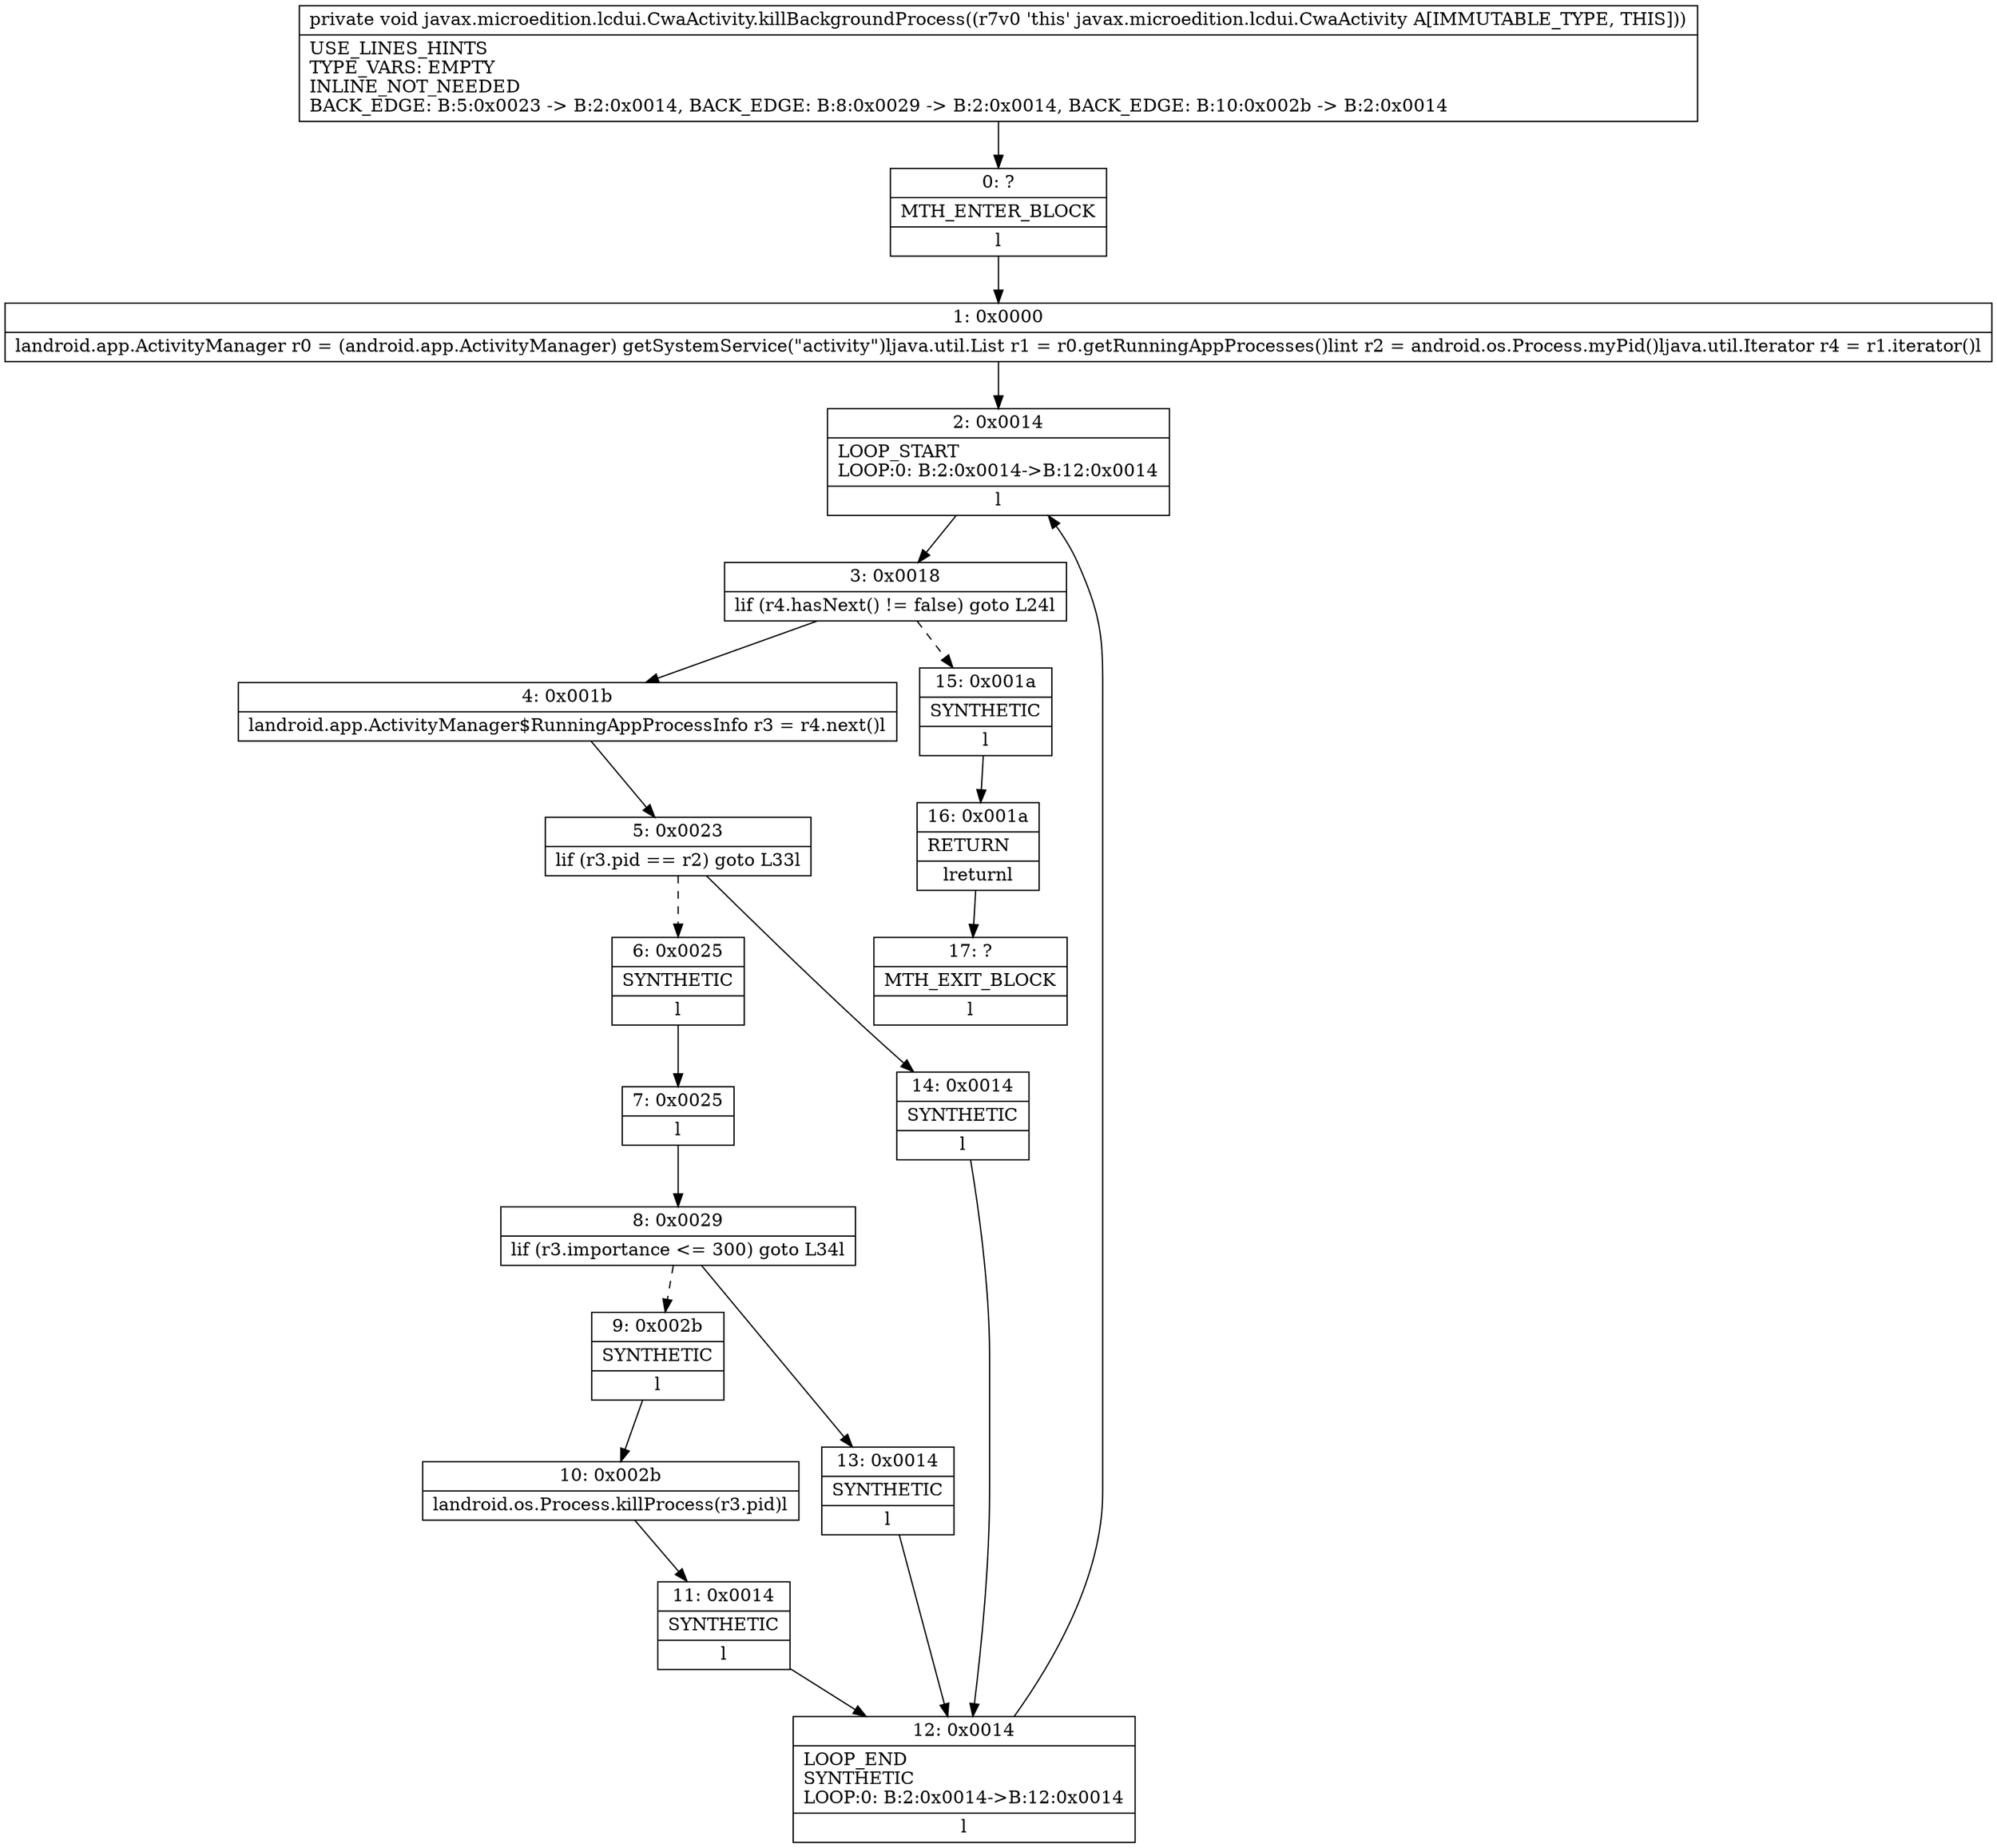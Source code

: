 digraph "CFG forjavax.microedition.lcdui.CwaActivity.killBackgroundProcess()V" {
Node_0 [shape=record,label="{0\:\ ?|MTH_ENTER_BLOCK\l|l}"];
Node_1 [shape=record,label="{1\:\ 0x0000|landroid.app.ActivityManager r0 = (android.app.ActivityManager) getSystemService(\"activity\")ljava.util.List r1 = r0.getRunningAppProcesses()lint r2 = android.os.Process.myPid()ljava.util.Iterator r4 = r1.iterator()l}"];
Node_2 [shape=record,label="{2\:\ 0x0014|LOOP_START\lLOOP:0: B:2:0x0014\-\>B:12:0x0014\l|l}"];
Node_3 [shape=record,label="{3\:\ 0x0018|lif (r4.hasNext() != false) goto L24l}"];
Node_4 [shape=record,label="{4\:\ 0x001b|landroid.app.ActivityManager$RunningAppProcessInfo r3 = r4.next()l}"];
Node_5 [shape=record,label="{5\:\ 0x0023|lif (r3.pid == r2) goto L33l}"];
Node_6 [shape=record,label="{6\:\ 0x0025|SYNTHETIC\l|l}"];
Node_7 [shape=record,label="{7\:\ 0x0025|l}"];
Node_8 [shape=record,label="{8\:\ 0x0029|lif (r3.importance \<= 300) goto L34l}"];
Node_9 [shape=record,label="{9\:\ 0x002b|SYNTHETIC\l|l}"];
Node_10 [shape=record,label="{10\:\ 0x002b|landroid.os.Process.killProcess(r3.pid)l}"];
Node_11 [shape=record,label="{11\:\ 0x0014|SYNTHETIC\l|l}"];
Node_12 [shape=record,label="{12\:\ 0x0014|LOOP_END\lSYNTHETIC\lLOOP:0: B:2:0x0014\-\>B:12:0x0014\l|l}"];
Node_13 [shape=record,label="{13\:\ 0x0014|SYNTHETIC\l|l}"];
Node_14 [shape=record,label="{14\:\ 0x0014|SYNTHETIC\l|l}"];
Node_15 [shape=record,label="{15\:\ 0x001a|SYNTHETIC\l|l}"];
Node_16 [shape=record,label="{16\:\ 0x001a|RETURN\l|lreturnl}"];
Node_17 [shape=record,label="{17\:\ ?|MTH_EXIT_BLOCK\l|l}"];
MethodNode[shape=record,label="{private void javax.microedition.lcdui.CwaActivity.killBackgroundProcess((r7v0 'this' javax.microedition.lcdui.CwaActivity A[IMMUTABLE_TYPE, THIS]))  | USE_LINES_HINTS\lTYPE_VARS: EMPTY\lINLINE_NOT_NEEDED\lBACK_EDGE: B:5:0x0023 \-\> B:2:0x0014, BACK_EDGE: B:8:0x0029 \-\> B:2:0x0014, BACK_EDGE: B:10:0x002b \-\> B:2:0x0014\l}"];
MethodNode -> Node_0;
Node_0 -> Node_1;
Node_1 -> Node_2;
Node_2 -> Node_3;
Node_3 -> Node_4;
Node_3 -> Node_15[style=dashed];
Node_4 -> Node_5;
Node_5 -> Node_6[style=dashed];
Node_5 -> Node_14;
Node_6 -> Node_7;
Node_7 -> Node_8;
Node_8 -> Node_9[style=dashed];
Node_8 -> Node_13;
Node_9 -> Node_10;
Node_10 -> Node_11;
Node_11 -> Node_12;
Node_12 -> Node_2;
Node_13 -> Node_12;
Node_14 -> Node_12;
Node_15 -> Node_16;
Node_16 -> Node_17;
}

